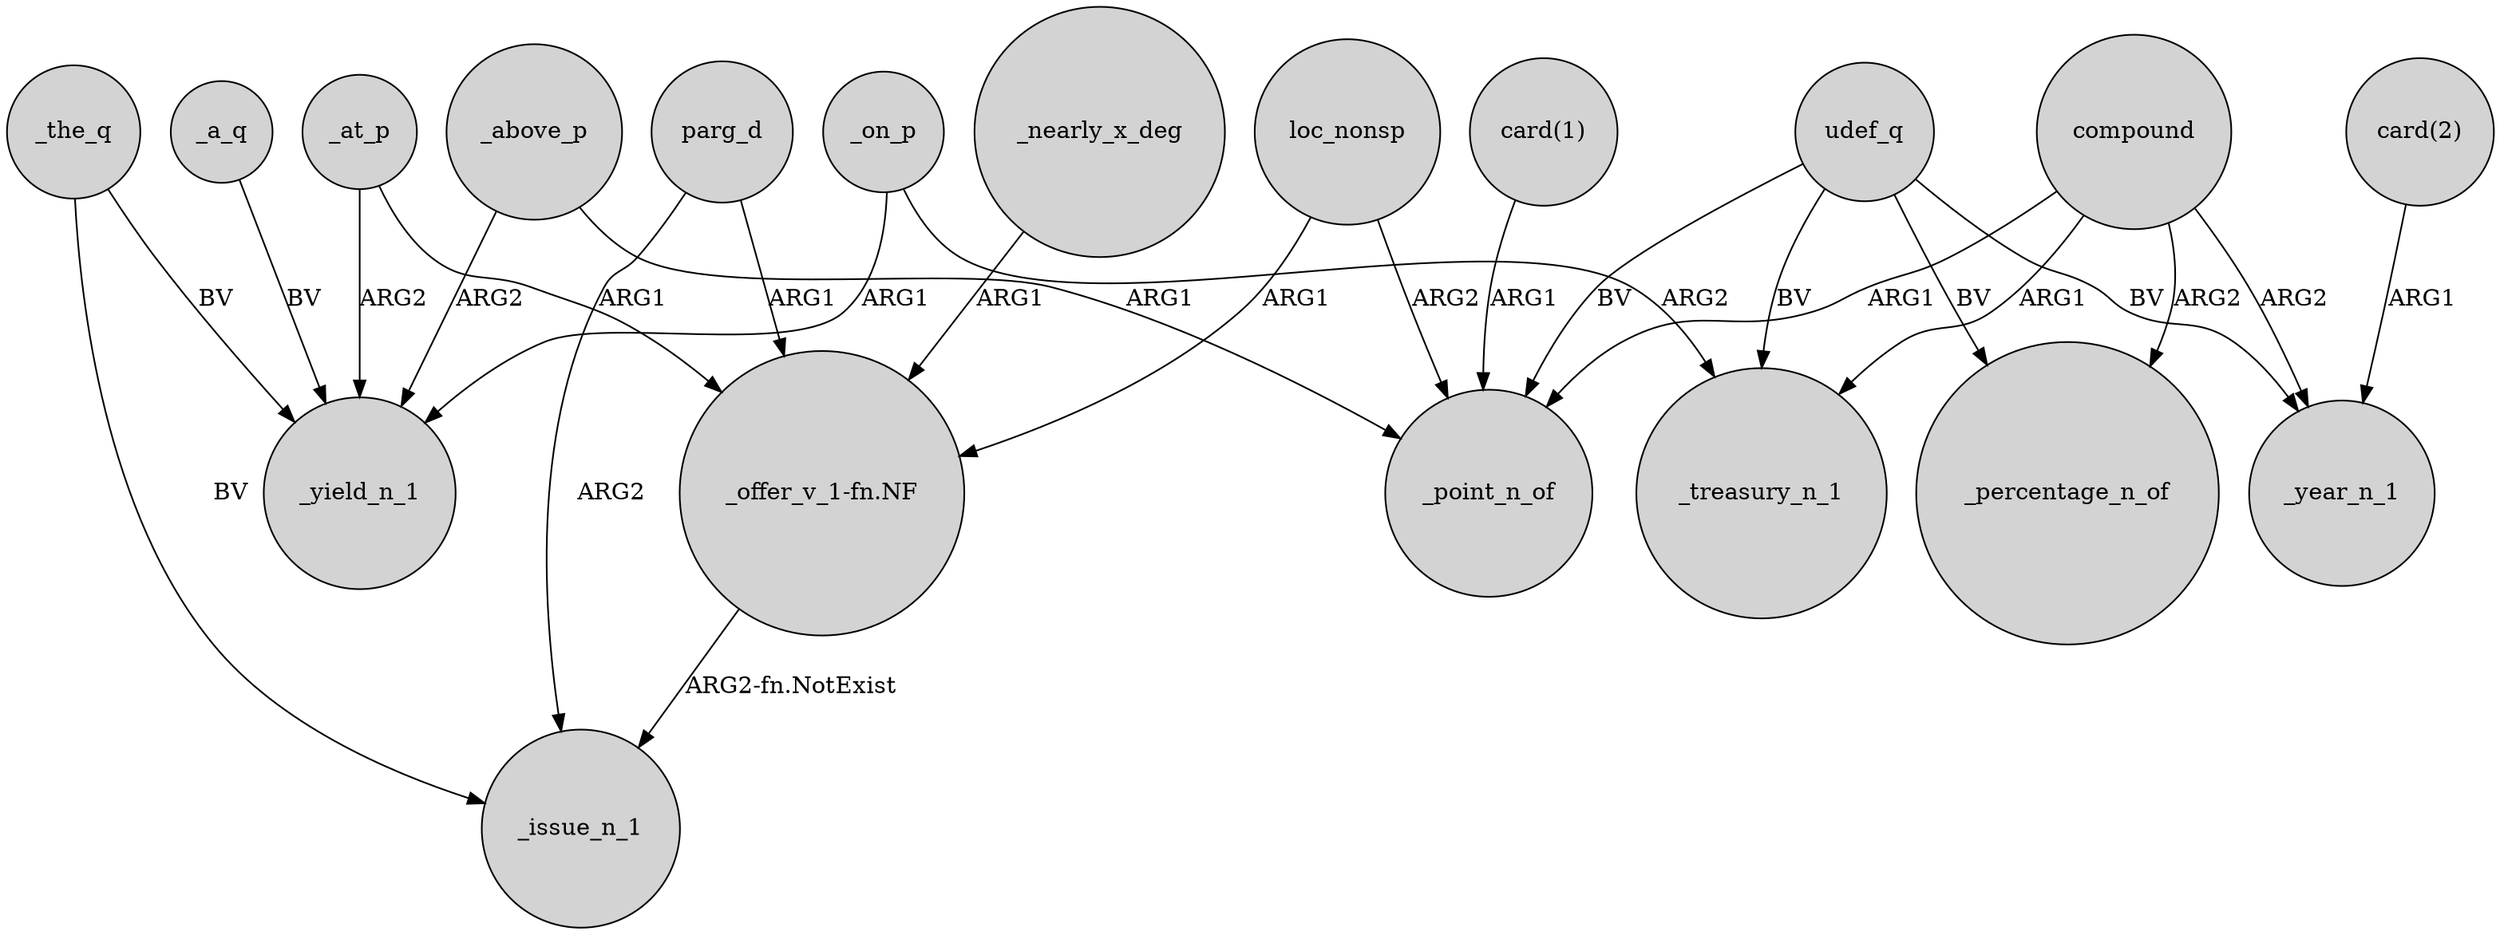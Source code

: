 digraph {
	node [shape=circle style=filled]
	_the_q -> _yield_n_1 [label=BV]
	loc_nonsp -> _point_n_of [label=ARG2]
	"_offer_v_1-fn.NF" -> _issue_n_1 [label="ARG2-fn.NotExist"]
	_above_p -> _point_n_of [label=ARG1]
	compound -> _treasury_n_1 [label=ARG1]
	compound -> _percentage_n_of [label=ARG2]
	loc_nonsp -> "_offer_v_1-fn.NF" [label=ARG1]
	_a_q -> _yield_n_1 [label=BV]
	_above_p -> _yield_n_1 [label=ARG2]
	_the_q -> _issue_n_1 [label=BV]
	_at_p -> "_offer_v_1-fn.NF" [label=ARG1]
	compound -> _point_n_of [label=ARG1]
	_at_p -> _yield_n_1 [label=ARG2]
	"card(2)" -> _year_n_1 [label=ARG1]
	_on_p -> _treasury_n_1 [label=ARG2]
	udef_q -> _treasury_n_1 [label=BV]
	"card(1)" -> _point_n_of [label=ARG1]
	udef_q -> _percentage_n_of [label=BV]
	parg_d -> _issue_n_1 [label=ARG2]
	udef_q -> _year_n_1 [label=BV]
	_nearly_x_deg -> "_offer_v_1-fn.NF" [label=ARG1]
	_on_p -> _yield_n_1 [label=ARG1]
	parg_d -> "_offer_v_1-fn.NF" [label=ARG1]
	compound -> _year_n_1 [label=ARG2]
	udef_q -> _point_n_of [label=BV]
}
